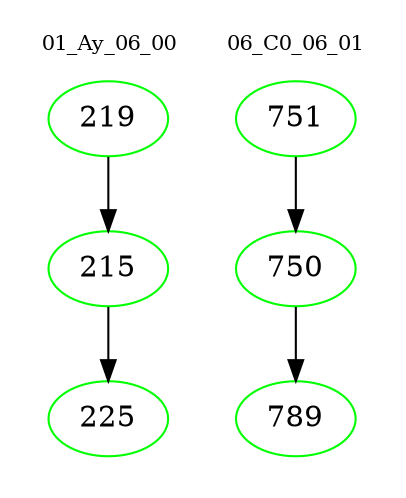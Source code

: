 digraph{
subgraph cluster_0 {
color = white
label = "01_Ay_06_00";
fontsize=10;
T0_219 [label="219", color="green"]
T0_219 -> T0_215 [color="black"]
T0_215 [label="215", color="green"]
T0_215 -> T0_225 [color="black"]
T0_225 [label="225", color="green"]
}
subgraph cluster_1 {
color = white
label = "06_C0_06_01";
fontsize=10;
T1_751 [label="751", color="green"]
T1_751 -> T1_750 [color="black"]
T1_750 [label="750", color="green"]
T1_750 -> T1_789 [color="black"]
T1_789 [label="789", color="green"]
}
}
